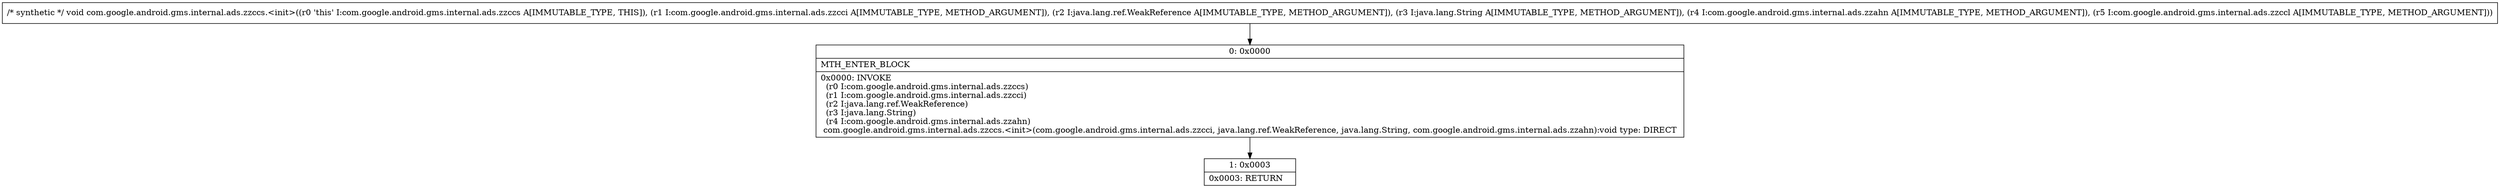 digraph "CFG forcom.google.android.gms.internal.ads.zzccs.\<init\>(Lcom\/google\/android\/gms\/internal\/ads\/zzcci;Ljava\/lang\/ref\/WeakReference;Ljava\/lang\/String;Lcom\/google\/android\/gms\/internal\/ads\/zzahn;Lcom\/google\/android\/gms\/internal\/ads\/zzccl;)V" {
Node_0 [shape=record,label="{0\:\ 0x0000|MTH_ENTER_BLOCK\l|0x0000: INVOKE  \l  (r0 I:com.google.android.gms.internal.ads.zzccs)\l  (r1 I:com.google.android.gms.internal.ads.zzcci)\l  (r2 I:java.lang.ref.WeakReference)\l  (r3 I:java.lang.String)\l  (r4 I:com.google.android.gms.internal.ads.zzahn)\l com.google.android.gms.internal.ads.zzccs.\<init\>(com.google.android.gms.internal.ads.zzcci, java.lang.ref.WeakReference, java.lang.String, com.google.android.gms.internal.ads.zzahn):void type: DIRECT \l}"];
Node_1 [shape=record,label="{1\:\ 0x0003|0x0003: RETURN   \l}"];
MethodNode[shape=record,label="{\/* synthetic *\/ void com.google.android.gms.internal.ads.zzccs.\<init\>((r0 'this' I:com.google.android.gms.internal.ads.zzccs A[IMMUTABLE_TYPE, THIS]), (r1 I:com.google.android.gms.internal.ads.zzcci A[IMMUTABLE_TYPE, METHOD_ARGUMENT]), (r2 I:java.lang.ref.WeakReference A[IMMUTABLE_TYPE, METHOD_ARGUMENT]), (r3 I:java.lang.String A[IMMUTABLE_TYPE, METHOD_ARGUMENT]), (r4 I:com.google.android.gms.internal.ads.zzahn A[IMMUTABLE_TYPE, METHOD_ARGUMENT]), (r5 I:com.google.android.gms.internal.ads.zzccl A[IMMUTABLE_TYPE, METHOD_ARGUMENT])) }"];
MethodNode -> Node_0;
Node_0 -> Node_1;
}


